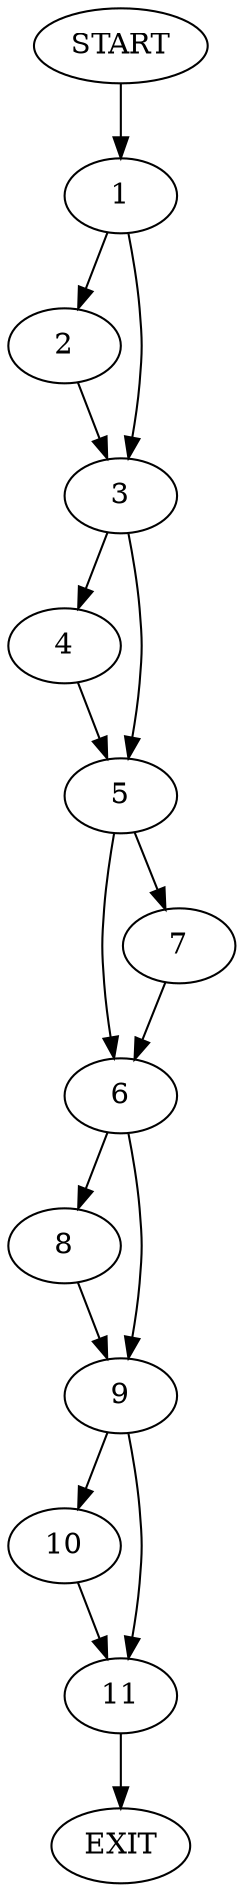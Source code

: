 digraph {
0 [label="START"]
12 [label="EXIT"]
0 -> 1
1 -> 2
1 -> 3
2 -> 3
3 -> 4
3 -> 5
5 -> 6
5 -> 7
4 -> 5
6 -> 8
6 -> 9
7 -> 6
9 -> 10
9 -> 11
8 -> 9
10 -> 11
11 -> 12
}
